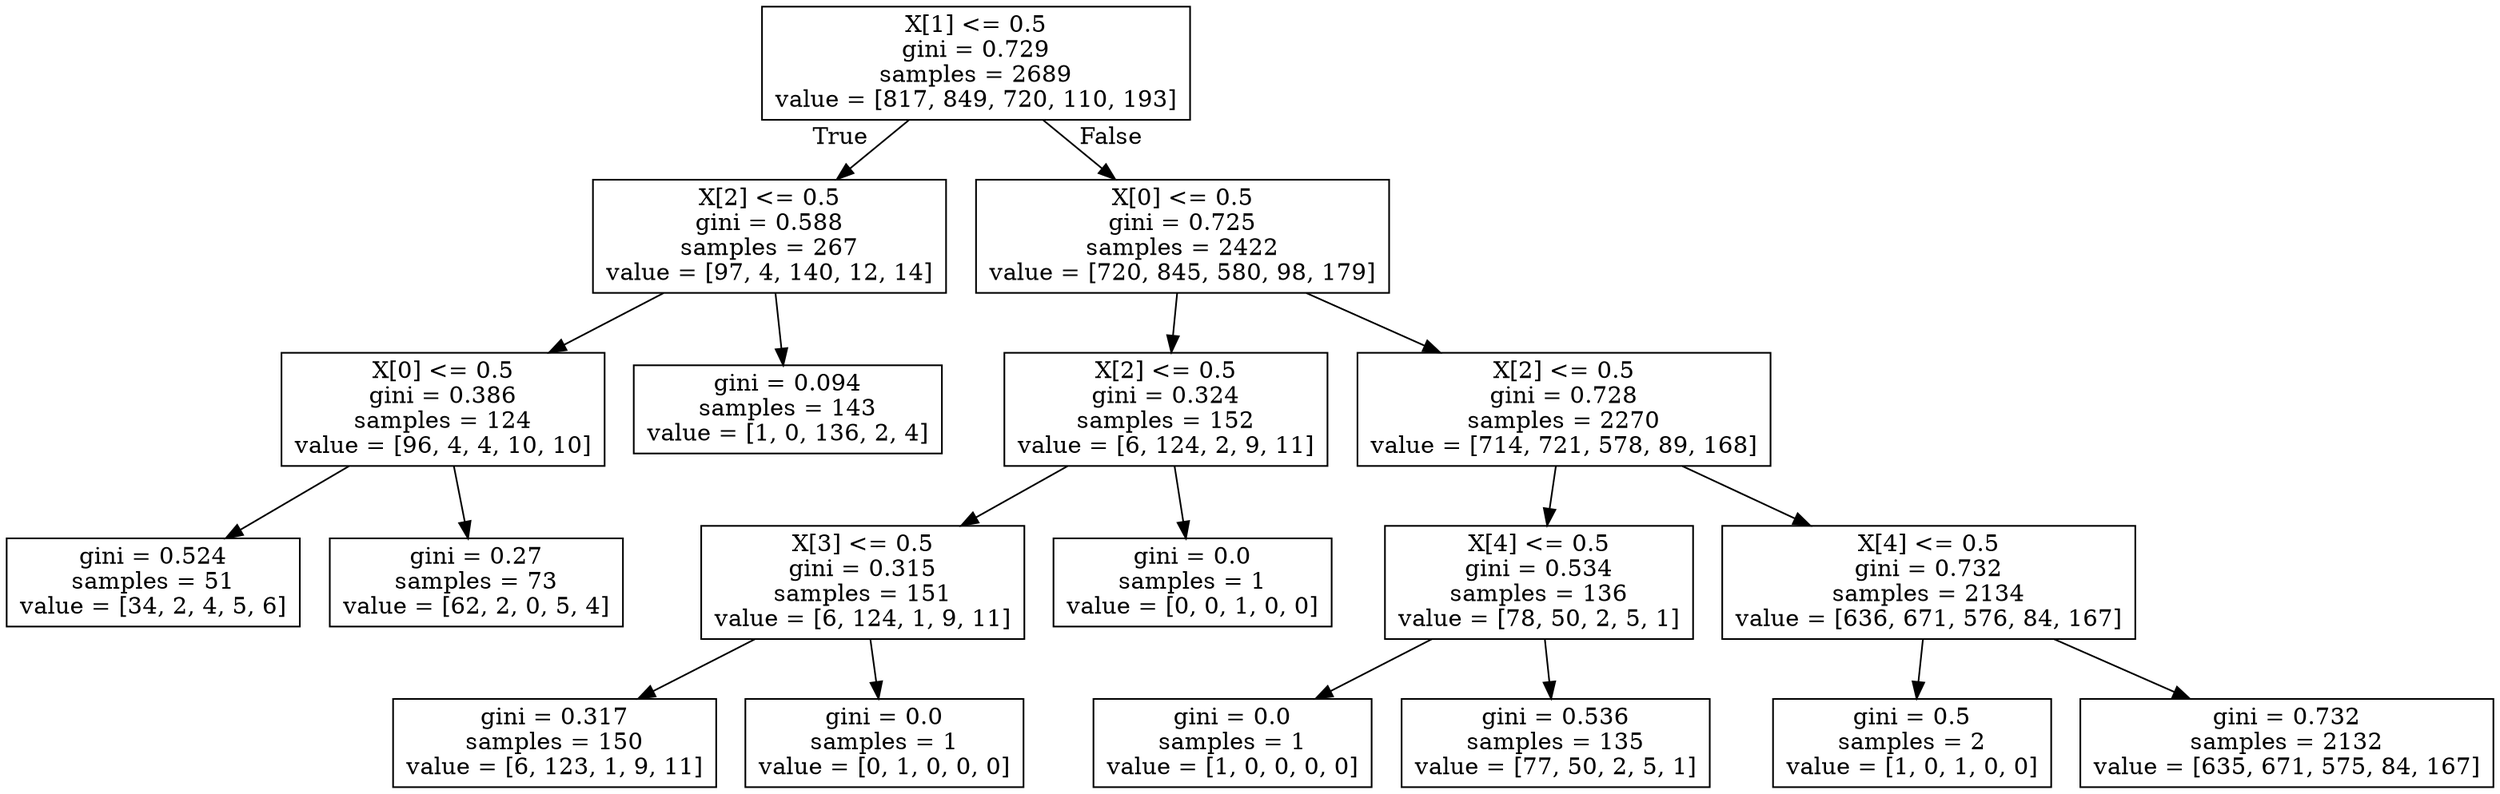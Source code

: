 digraph Tree {
node [shape=box] ;
0 [label="X[1] <= 0.5\ngini = 0.729\nsamples = 2689\nvalue = [817, 849, 720, 110, 193]"] ;
1 [label="X[2] <= 0.5\ngini = 0.588\nsamples = 267\nvalue = [97, 4, 140, 12, 14]"] ;
0 -> 1 [labeldistance=2.5, labelangle=45, headlabel="True"] ;
2 [label="X[0] <= 0.5\ngini = 0.386\nsamples = 124\nvalue = [96, 4, 4, 10, 10]"] ;
1 -> 2 ;
3 [label="gini = 0.524\nsamples = 51\nvalue = [34, 2, 4, 5, 6]"] ;
2 -> 3 ;
4 [label="gini = 0.27\nsamples = 73\nvalue = [62, 2, 0, 5, 4]"] ;
2 -> 4 ;
5 [label="gini = 0.094\nsamples = 143\nvalue = [1, 0, 136, 2, 4]"] ;
1 -> 5 ;
6 [label="X[0] <= 0.5\ngini = 0.725\nsamples = 2422\nvalue = [720, 845, 580, 98, 179]"] ;
0 -> 6 [labeldistance=2.5, labelangle=-45, headlabel="False"] ;
7 [label="X[2] <= 0.5\ngini = 0.324\nsamples = 152\nvalue = [6, 124, 2, 9, 11]"] ;
6 -> 7 ;
8 [label="X[3] <= 0.5\ngini = 0.315\nsamples = 151\nvalue = [6, 124, 1, 9, 11]"] ;
7 -> 8 ;
9 [label="gini = 0.317\nsamples = 150\nvalue = [6, 123, 1, 9, 11]"] ;
8 -> 9 ;
10 [label="gini = 0.0\nsamples = 1\nvalue = [0, 1, 0, 0, 0]"] ;
8 -> 10 ;
11 [label="gini = 0.0\nsamples = 1\nvalue = [0, 0, 1, 0, 0]"] ;
7 -> 11 ;
12 [label="X[2] <= 0.5\ngini = 0.728\nsamples = 2270\nvalue = [714, 721, 578, 89, 168]"] ;
6 -> 12 ;
13 [label="X[4] <= 0.5\ngini = 0.534\nsamples = 136\nvalue = [78, 50, 2, 5, 1]"] ;
12 -> 13 ;
14 [label="gini = 0.0\nsamples = 1\nvalue = [1, 0, 0, 0, 0]"] ;
13 -> 14 ;
15 [label="gini = 0.536\nsamples = 135\nvalue = [77, 50, 2, 5, 1]"] ;
13 -> 15 ;
16 [label="X[4] <= 0.5\ngini = 0.732\nsamples = 2134\nvalue = [636, 671, 576, 84, 167]"] ;
12 -> 16 ;
17 [label="gini = 0.5\nsamples = 2\nvalue = [1, 0, 1, 0, 0]"] ;
16 -> 17 ;
18 [label="gini = 0.732\nsamples = 2132\nvalue = [635, 671, 575, 84, 167]"] ;
16 -> 18 ;
}